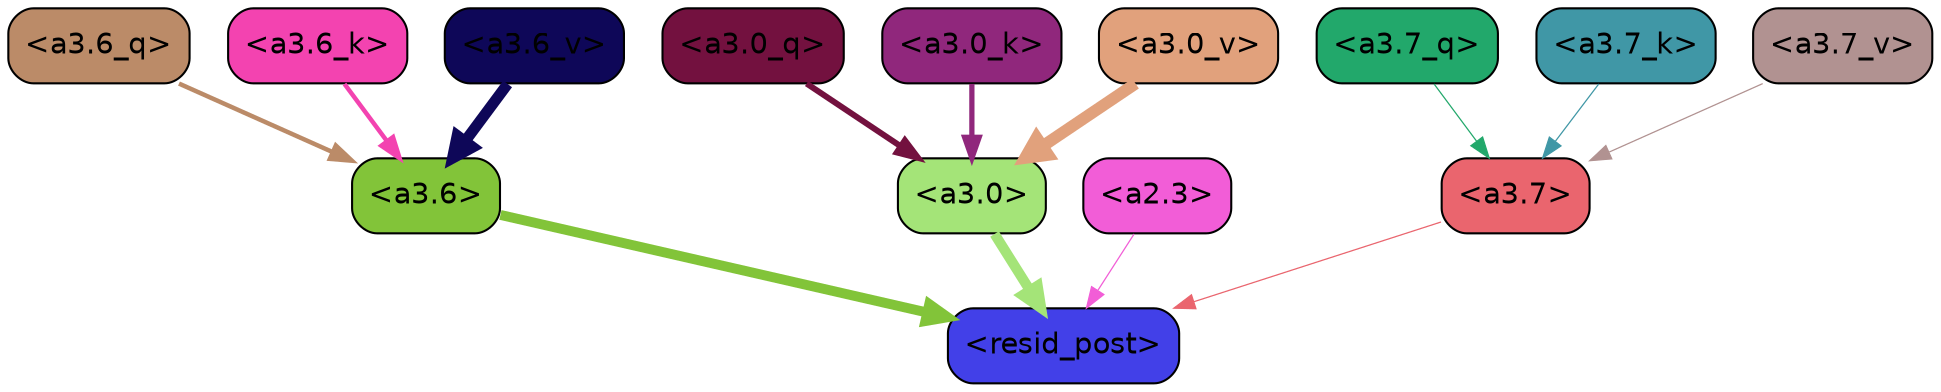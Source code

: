 strict digraph "" {
	graph [bgcolor=transparent,
		layout=dot,
		overlap=false,
		splines=true
	];
	"<a3.7>"	[color=black,
		fillcolor="#ea656e",
		fontname=Helvetica,
		shape=box,
		style="filled, rounded"];
	"<resid_post>"	[color=black,
		fillcolor="#4240e8",
		fontname=Helvetica,
		shape=box,
		style="filled, rounded"];
	"<a3.7>" -> "<resid_post>"	[color="#ea656e",
		penwidth=0.6];
	"<a3.6>"	[color=black,
		fillcolor="#82c439",
		fontname=Helvetica,
		shape=box,
		style="filled, rounded"];
	"<a3.6>" -> "<resid_post>"	[color="#82c439",
		penwidth=4.7534414529800415];
	"<a3.0>"	[color=black,
		fillcolor="#a4e478",
		fontname=Helvetica,
		shape=box,
		style="filled, rounded"];
	"<a3.0>" -> "<resid_post>"	[color="#a4e478",
		penwidth=4.898576855659485];
	"<a2.3>"	[color=black,
		fillcolor="#f25dd7",
		fontname=Helvetica,
		shape=box,
		style="filled, rounded"];
	"<a2.3>" -> "<resid_post>"	[color="#f25dd7",
		penwidth=0.6];
	"<a3.7_q>"	[color=black,
		fillcolor="#22a86b",
		fontname=Helvetica,
		shape=box,
		style="filled, rounded"];
	"<a3.7_q>" -> "<a3.7>"	[color="#22a86b",
		penwidth=0.6];
	"<a3.6_q>"	[color=black,
		fillcolor="#bb8b68",
		fontname=Helvetica,
		shape=box,
		style="filled, rounded"];
	"<a3.6_q>" -> "<a3.6>"	[color="#bb8b68",
		penwidth=2.160832464694977];
	"<a3.0_q>"	[color=black,
		fillcolor="#73113f",
		fontname=Helvetica,
		shape=box,
		style="filled, rounded"];
	"<a3.0_q>" -> "<a3.0>"	[color="#73113f",
		penwidth=2.870753765106201];
	"<a3.7_k>"	[color=black,
		fillcolor="#4097a6",
		fontname=Helvetica,
		shape=box,
		style="filled, rounded"];
	"<a3.7_k>" -> "<a3.7>"	[color="#4097a6",
		penwidth=0.6];
	"<a3.6_k>"	[color=black,
		fillcolor="#f343b0",
		fontname=Helvetica,
		shape=box,
		style="filled, rounded"];
	"<a3.6_k>" -> "<a3.6>"	[color="#f343b0",
		penwidth=2.13908451795578];
	"<a3.0_k>"	[color=black,
		fillcolor="#90277c",
		fontname=Helvetica,
		shape=box,
		style="filled, rounded"];
	"<a3.0_k>" -> "<a3.0>"	[color="#90277c",
		penwidth=2.520303964614868];
	"<a3.7_v>"	[color=black,
		fillcolor="#b19291",
		fontname=Helvetica,
		shape=box,
		style="filled, rounded"];
	"<a3.7_v>" -> "<a3.7>"	[color="#b19291",
		penwidth=0.6];
	"<a3.6_v>"	[color=black,
		fillcolor="#0e0758",
		fontname=Helvetica,
		shape=box,
		style="filled, rounded"];
	"<a3.6_v>" -> "<a3.6>"	[color="#0e0758",
		penwidth=5.297133803367615];
	"<a3.0_v>"	[color=black,
		fillcolor="#e1a17c",
		fontname=Helvetica,
		shape=box,
		style="filled, rounded"];
	"<a3.0_v>" -> "<a3.0>"	[color="#e1a17c",
		penwidth=5.680712580680847];
}
